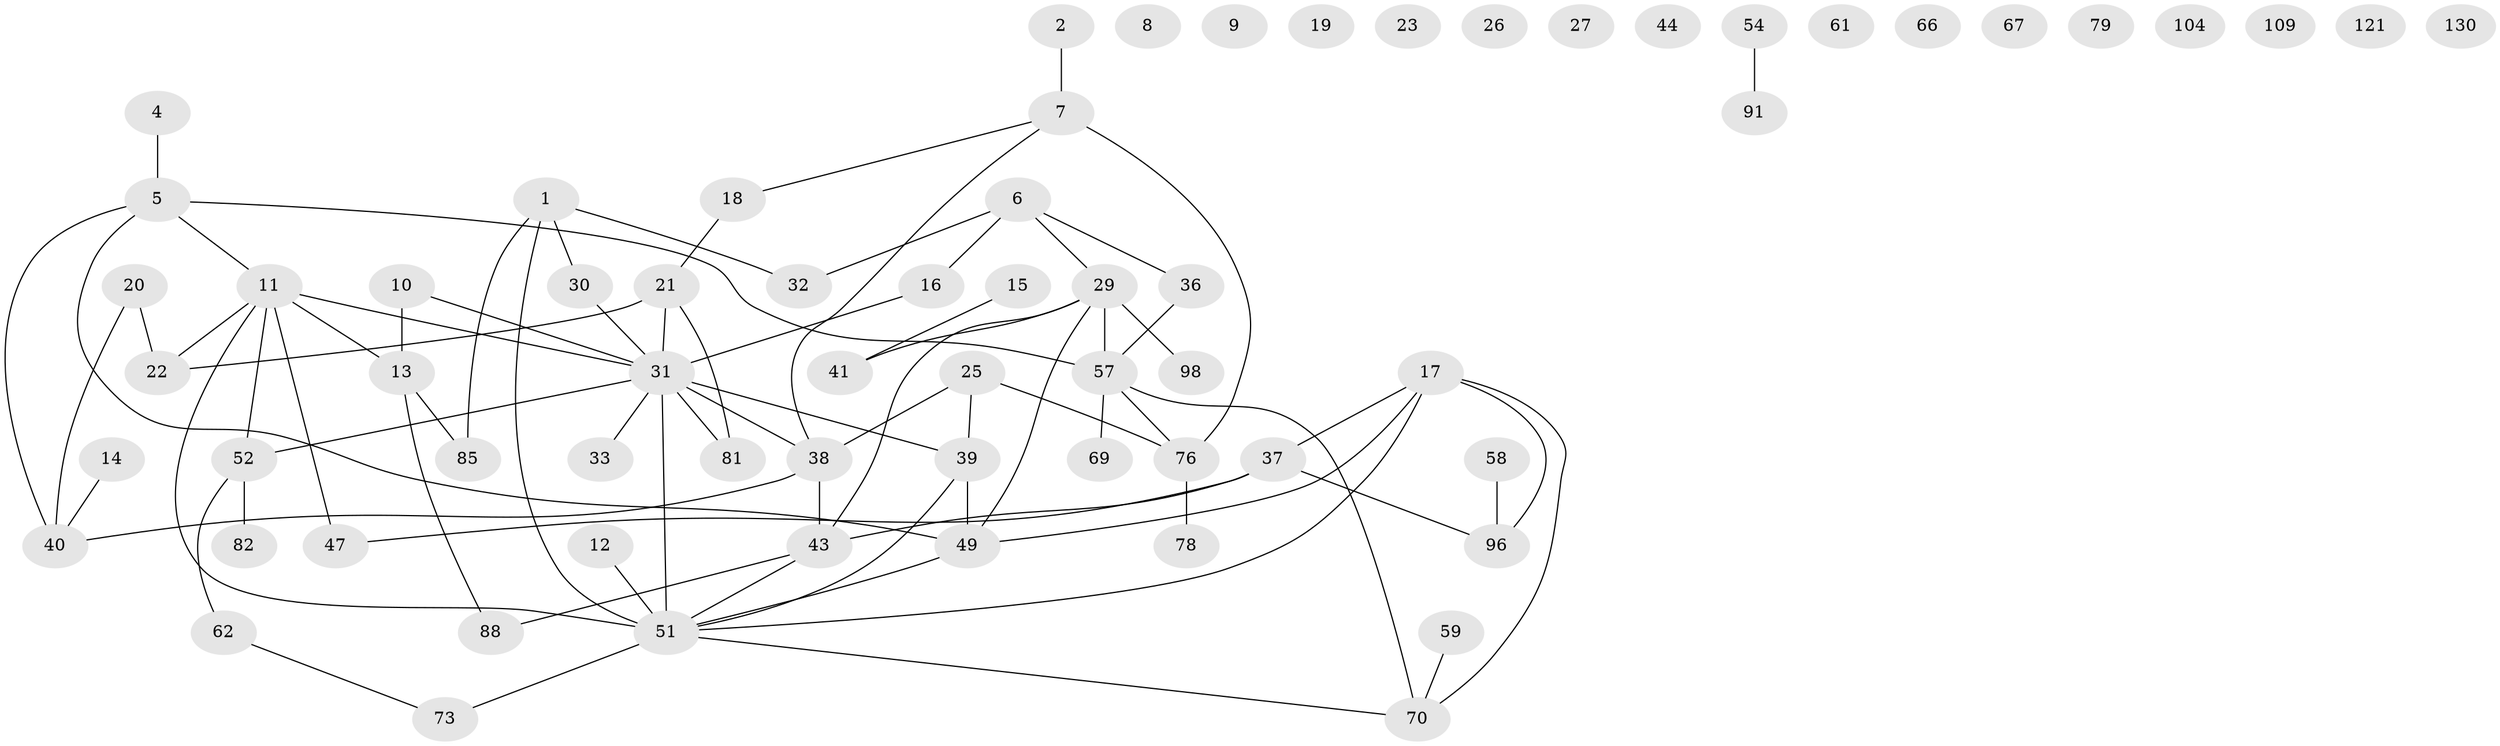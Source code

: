 // original degree distribution, {2: 0.31343283582089554, 1: 0.23134328358208955, 4: 0.08955223880597014, 0: 0.1044776119402985, 5: 0.03731343283582089, 3: 0.1791044776119403, 7: 0.014925373134328358, 8: 0.007462686567164179, 6: 0.022388059701492536}
// Generated by graph-tools (version 1.1) at 2025/12/03/09/25 04:12:54]
// undirected, 67 vertices, 80 edges
graph export_dot {
graph [start="1"]
  node [color=gray90,style=filled];
  1 [super="+118+127"];
  2 [super="+3"];
  4;
  5 [super="+115+75"];
  6 [super="+108+72"];
  7 [super="+107"];
  8;
  9;
  10 [super="+55"];
  11 [super="+48+28+77"];
  12 [super="+24"];
  13 [super="+35+34"];
  14;
  15;
  16;
  17 [super="+53"];
  18 [super="+65"];
  19;
  20 [super="+100+97"];
  21 [super="+92"];
  22;
  23;
  25 [super="+45"];
  26 [super="+74"];
  27;
  29 [super="+113+89"];
  30 [super="+94"];
  31 [super="+42+93+60"];
  32;
  33;
  36;
  37 [super="+101"];
  38 [super="+64+119+87+99+84"];
  39 [super="+63"];
  40 [super="+122+83+50"];
  41 [super="+111"];
  43 [super="+46+68"];
  44;
  47;
  49 [super="+71"];
  51 [super="+86+116"];
  52 [super="+56"];
  54;
  57 [super="+125"];
  58;
  59;
  61;
  62;
  66;
  67;
  69;
  70 [super="+80"];
  73 [super="+132"];
  76 [super="+105"];
  78 [super="+90"];
  79;
  81;
  82;
  85 [super="+106"];
  88;
  91;
  96;
  98;
  104;
  109;
  121;
  130;
  1 -- 32;
  1 -- 85;
  1 -- 30;
  1 -- 51;
  2 -- 7;
  4 -- 5;
  5 -- 57;
  5 -- 11;
  5 -- 49;
  5 -- 40;
  6 -- 36;
  6 -- 16;
  6 -- 32;
  6 -- 29;
  7 -- 18;
  7 -- 76 [weight=2];
  7 -- 38;
  10 -- 13;
  10 -- 31;
  11 -- 52;
  11 -- 22;
  11 -- 31;
  11 -- 13;
  11 -- 47;
  11 -- 51;
  12 -- 51;
  13 -- 88;
  13 -- 85 [weight=2];
  14 -- 40;
  15 -- 41;
  16 -- 31;
  17 -- 51;
  17 -- 37;
  17 -- 96;
  17 -- 49;
  17 -- 70;
  18 -- 21;
  20 -- 40;
  20 -- 22;
  21 -- 81;
  21 -- 22;
  21 -- 31;
  25 -- 76;
  25 -- 39;
  25 -- 38;
  29 -- 43;
  29 -- 41;
  29 -- 98;
  29 -- 49;
  29 -- 57;
  30 -- 31;
  31 -- 33;
  31 -- 81;
  31 -- 52;
  31 -- 38;
  31 -- 51 [weight=2];
  31 -- 39;
  36 -- 57;
  37 -- 43;
  37 -- 47;
  37 -- 96;
  38 -- 43;
  38 -- 40;
  39 -- 49;
  39 -- 51;
  43 -- 88;
  43 -- 51;
  49 -- 51;
  51 -- 73;
  51 -- 70;
  52 -- 82;
  52 -- 62;
  54 -- 91;
  57 -- 69;
  57 -- 76;
  57 -- 70;
  58 -- 96;
  59 -- 70;
  62 -- 73;
  76 -- 78;
}
